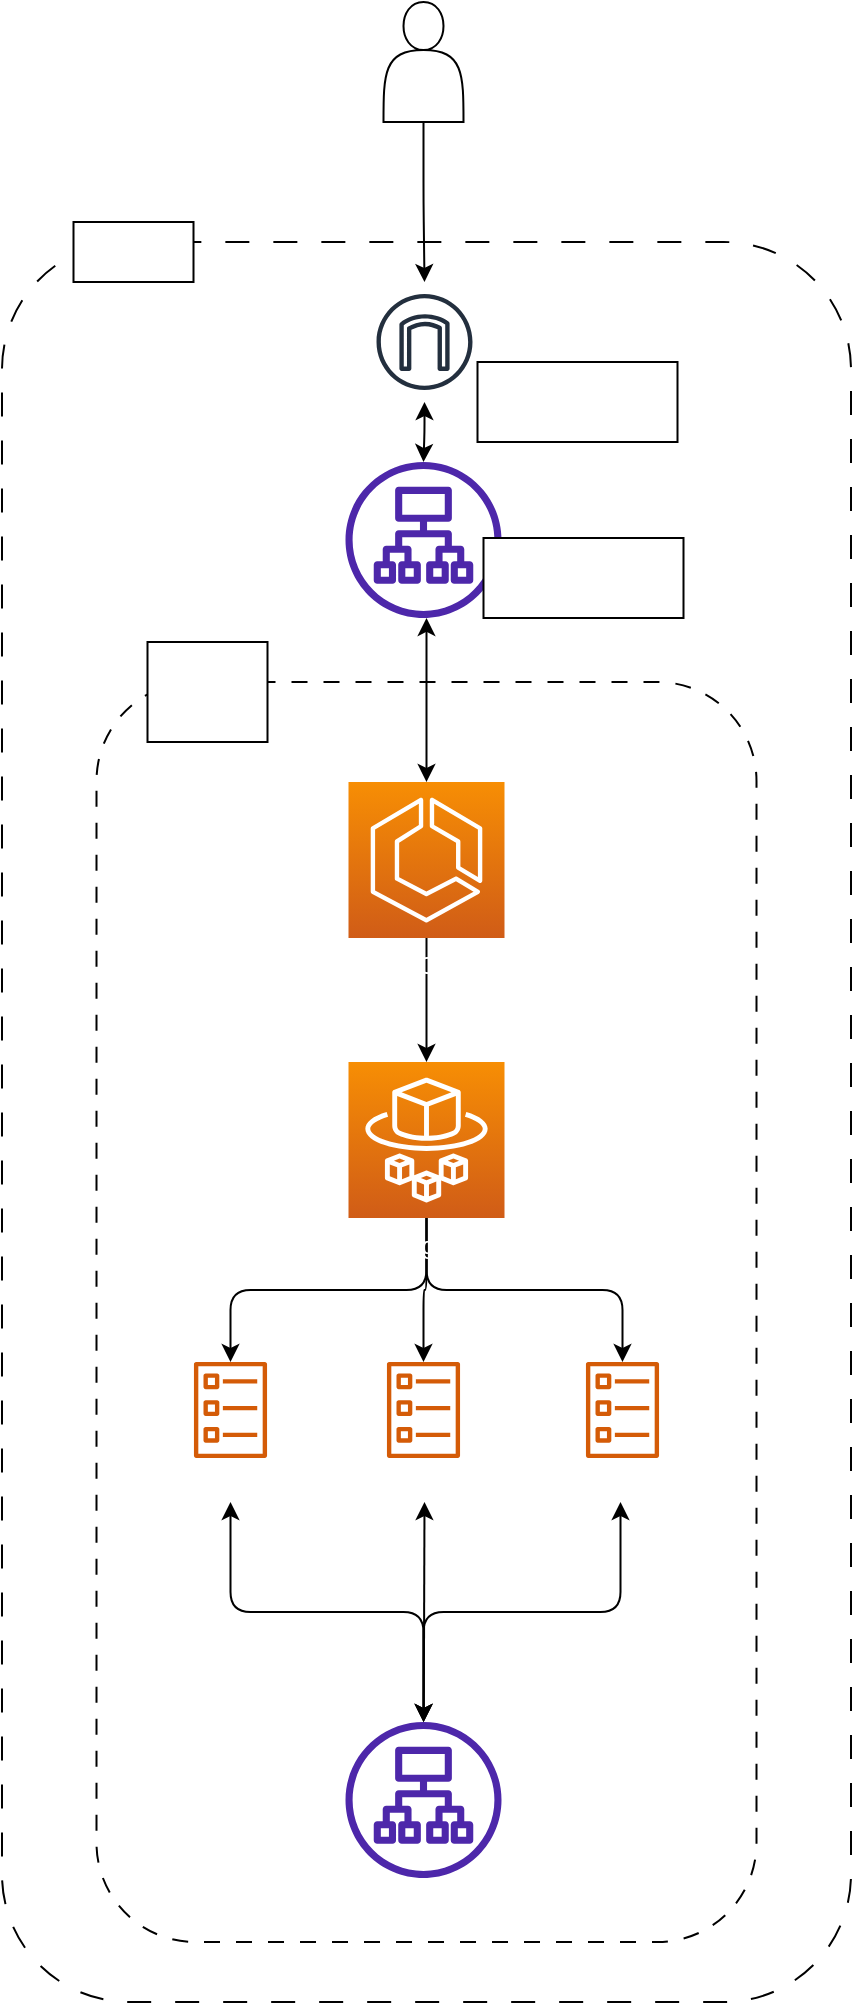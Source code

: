 <mxfile>
    <diagram id="N9QRYx7wn-zpyOPovLZV" name="v1">
        <mxGraphModel dx="2463" dy="1099" grid="1" gridSize="10" guides="1" tooltips="1" connect="1" arrows="1" fold="1" page="1" pageScale="1" pageWidth="850" pageHeight="1100" math="0" shadow="0">
            <root>
                <mxCell id="0"/>
                <mxCell id="1" parent="0"/>
                <mxCell id="22" value="" style="rounded=1;whiteSpace=wrap;html=1;strokeColor=default;fontColor=#FFFFFF;fillColor=default;dashed=1;dashPattern=12 12;" parent="1" vertex="1">
                    <mxGeometry x="213" y="160" width="424.5" height="880" as="geometry"/>
                </mxCell>
                <mxCell id="2" value="" style="rounded=1;whiteSpace=wrap;html=1;dashed=1;dashPattern=8 8;" parent="1" vertex="1">
                    <mxGeometry x="260.25" y="380" width="330" height="630" as="geometry"/>
                </mxCell>
                <mxCell id="25" style="edgeStyle=elbowEdgeStyle;elbow=vertical;html=1;entryX=0.5;entryY=0;entryDx=0;entryDy=0;entryPerimeter=0;fontColor=#FFFFFF;startArrow=none;startFill=0;" parent="1" source="3" target="4" edge="1">
                    <mxGeometry relative="1" as="geometry"/>
                </mxCell>
                <mxCell id="3" value="ECS" style="sketch=0;points=[[0,0,0],[0.25,0,0],[0.5,0,0],[0.75,0,0],[1,0,0],[0,1,0],[0.25,1,0],[0.5,1,0],[0.75,1,0],[1,1,0],[0,0.25,0],[0,0.5,0],[0,0.75,0],[1,0.25,0],[1,0.5,0],[1,0.75,0]];outlineConnect=0;fontColor=#FFFFFF;gradientColor=#F78E04;gradientDirection=north;fillColor=#D05C17;strokeColor=#ffffff;dashed=0;verticalLabelPosition=bottom;verticalAlign=top;align=center;html=1;fontSize=12;fontStyle=0;aspect=fixed;shape=mxgraph.aws4.resourceIcon;resIcon=mxgraph.aws4.ecs;dashPattern=8 8;" parent="1" vertex="1">
                    <mxGeometry x="386.25" y="430" width="78" height="78" as="geometry"/>
                </mxCell>
                <mxCell id="26" style="edgeStyle=elbowEdgeStyle;elbow=vertical;html=1;fontColor=#FFFFFF;startArrow=none;startFill=0;" parent="1" source="4" target="5" edge="1">
                    <mxGeometry relative="1" as="geometry"/>
                </mxCell>
                <mxCell id="27" style="edgeStyle=elbowEdgeStyle;elbow=vertical;html=1;fontColor=#FFFFFF;startArrow=none;startFill=0;" parent="1" source="4" target="6" edge="1">
                    <mxGeometry relative="1" as="geometry"/>
                </mxCell>
                <mxCell id="28" style="edgeStyle=elbowEdgeStyle;elbow=vertical;html=1;fontColor=#FFFFFF;startArrow=none;startFill=0;" parent="1" source="4" target="7" edge="1">
                    <mxGeometry relative="1" as="geometry"/>
                </mxCell>
                <mxCell id="4" value="Fargate" style="sketch=0;points=[[0,0,0],[0.25,0,0],[0.5,0,0],[0.75,0,0],[1,0,0],[0,1,0],[0.25,1,0],[0.5,1,0],[0.75,1,0],[1,1,0],[0,0.25,0],[0,0.5,0],[0,0.75,0],[1,0.25,0],[1,0.5,0],[1,0.75,0]];outlineConnect=0;fontColor=#FFFFFF;gradientColor=#F78E04;gradientDirection=north;fillColor=#D05C17;strokeColor=#ffffff;dashed=0;verticalLabelPosition=bottom;verticalAlign=top;align=center;html=1;fontSize=12;fontStyle=0;aspect=fixed;shape=mxgraph.aws4.resourceIcon;resIcon=mxgraph.aws4.fargate;dashPattern=8 8;" parent="1" vertex="1">
                    <mxGeometry x="386.25" y="570" width="78" height="78" as="geometry"/>
                </mxCell>
                <mxCell id="5" value="API Task" style="sketch=0;outlineConnect=0;fontColor=#FFFFFF;gradientColor=none;fillColor=#D45B07;strokeColor=none;dashed=0;verticalLabelPosition=bottom;verticalAlign=top;align=center;html=1;fontSize=12;fontStyle=0;aspect=fixed;pointerEvents=1;shape=mxgraph.aws4.ecs_task;dashPattern=8 8;" parent="1" vertex="1">
                    <mxGeometry x="308.75" y="720" width="37" height="48" as="geometry"/>
                </mxCell>
                <mxCell id="10" style="edgeStyle=none;html=1;fontColor=#FFFFFF;startArrow=classic;startFill=1;" parent="1" target="9" edge="1">
                    <mxGeometry relative="1" as="geometry">
                        <mxPoint x="424.25" y="790" as="sourcePoint"/>
                    </mxGeometry>
                </mxCell>
                <mxCell id="6" value="grpc Task" style="sketch=0;outlineConnect=0;fontColor=#FFFFFF;gradientColor=none;fillColor=#D45B07;strokeColor=none;dashed=0;verticalLabelPosition=bottom;verticalAlign=top;align=center;html=1;fontSize=12;fontStyle=0;aspect=fixed;pointerEvents=1;shape=mxgraph.aws4.ecs_task;dashPattern=8 8;" parent="1" vertex="1">
                    <mxGeometry x="405.25" y="720" width="37" height="48" as="geometry"/>
                </mxCell>
                <mxCell id="7" value="rmq-consumer Task" style="sketch=0;outlineConnect=0;fontColor=#FFFFFF;gradientColor=none;fillColor=#D45B07;strokeColor=none;dashed=0;verticalLabelPosition=bottom;verticalAlign=top;align=center;html=1;fontSize=12;fontStyle=0;aspect=fixed;pointerEvents=1;shape=mxgraph.aws4.ecs_task;dashPattern=8 8;" parent="1" vertex="1">
                    <mxGeometry x="504.75" y="720" width="37" height="48" as="geometry"/>
                </mxCell>
                <mxCell id="11" style="edgeStyle=elbowEdgeStyle;html=1;fontColor=#FFFFFF;startArrow=classic;startFill=1;elbow=vertical;" parent="1" source="9" edge="1">
                    <mxGeometry relative="1" as="geometry">
                        <mxPoint x="522.25" y="790" as="targetPoint"/>
                    </mxGeometry>
                </mxCell>
                <mxCell id="12" style="edgeStyle=elbowEdgeStyle;elbow=vertical;html=1;fontColor=#FFFFFF;startArrow=classic;startFill=1;" parent="1" source="9" edge="1">
                    <mxGeometry relative="1" as="geometry">
                        <mxPoint x="327.25" y="790" as="targetPoint"/>
                    </mxGeometry>
                </mxCell>
                <mxCell id="9" value="Internal LoadBalancer" style="sketch=0;outlineConnect=0;fontColor=#FFFFFF;gradientColor=none;fillColor=#4D27AA;strokeColor=none;dashed=0;verticalLabelPosition=bottom;verticalAlign=top;align=center;html=1;fontSize=12;fontStyle=0;aspect=fixed;pointerEvents=1;shape=mxgraph.aws4.application_load_balancer;dashPattern=8 8;" parent="1" vertex="1">
                    <mxGeometry x="384.75" y="900" width="78" height="78" as="geometry"/>
                </mxCell>
                <mxCell id="14" style="edgeStyle=elbowEdgeStyle;elbow=vertical;html=1;fontColor=#FFFFFF;startArrow=classic;startFill=1;entryX=0.5;entryY=0;entryDx=0;entryDy=0;entryPerimeter=0;" parent="1" source="13" target="3" edge="1">
                    <mxGeometry relative="1" as="geometry">
                        <Array as="points">
                            <mxPoint x="425.25" y="390"/>
                        </Array>
                    </mxGeometry>
                </mxCell>
                <mxCell id="13" value="" style="sketch=0;outlineConnect=0;fontColor=#FFFFFF;gradientColor=none;fillColor=#4D27AA;strokeColor=none;dashed=0;verticalLabelPosition=bottom;verticalAlign=top;align=center;html=1;fontSize=12;fontStyle=0;aspect=fixed;pointerEvents=1;shape=mxgraph.aws4.application_load_balancer;dashPattern=8 8;spacingLeft=0;spacingRight=0;spacingBottom=0;" parent="1" vertex="1">
                    <mxGeometry x="384.75" y="270" width="78" height="78" as="geometry"/>
                </mxCell>
                <mxCell id="30" style="edgeStyle=elbowEdgeStyle;elbow=vertical;html=1;fontColor=#FFFFFF;startArrow=none;startFill=0;" parent="1" source="15" target="18" edge="1">
                    <mxGeometry relative="1" as="geometry"/>
                </mxCell>
                <mxCell id="15" value="" style="shape=actor;whiteSpace=wrap;html=1;fontColor=#FFFFFF;" parent="1" vertex="1">
                    <mxGeometry x="403.75" y="40" width="40" height="60" as="geometry"/>
                </mxCell>
                <mxCell id="29" style="edgeStyle=elbowEdgeStyle;elbow=vertical;html=1;fontColor=#FFFFFF;startArrow=classic;startFill=1;" parent="1" source="18" target="13" edge="1">
                    <mxGeometry relative="1" as="geometry"/>
                </mxCell>
                <mxCell id="18" value="" style="sketch=0;outlineConnect=0;fontColor=#232F3E;gradientColor=none;strokeColor=#232F3E;fillColor=#ffffff;dashed=0;verticalLabelPosition=bottom;verticalAlign=top;align=center;html=1;fontSize=12;fontStyle=0;aspect=fixed;shape=mxgraph.aws4.resourceIcon;resIcon=mxgraph.aws4.internet_gateway;" parent="1" vertex="1">
                    <mxGeometry x="394.25" y="180" width="60" height="60" as="geometry"/>
                </mxCell>
                <mxCell id="19" value="Default&lt;br&gt;Public Subnet" style="text;html=1;strokeColor=default;fillColor=default;align=center;verticalAlign=middle;whiteSpace=wrap;rounded=0;fontColor=#FFFFFF;" parent="1" vertex="1">
                    <mxGeometry x="285.75" y="360" width="60" height="50" as="geometry"/>
                </mxCell>
                <mxCell id="20" value="Default Internet Gateway" style="text;html=1;strokeColor=default;fillColor=default;align=center;verticalAlign=middle;whiteSpace=wrap;rounded=0;fontColor=#FFFFFF;" parent="1" vertex="1">
                    <mxGeometry x="450.75" y="220" width="100" height="40" as="geometry"/>
                </mxCell>
                <mxCell id="21" value="External LoadBalancer" style="text;html=1;strokeColor=default;fillColor=default;align=center;verticalAlign=middle;whiteSpace=wrap;rounded=0;fontColor=#FFFFFF;" parent="1" vertex="1">
                    <mxGeometry x="453.75" y="308" width="100" height="40" as="geometry"/>
                </mxCell>
                <mxCell id="24" value="Default VPC" style="text;html=1;strokeColor=default;fillColor=default;align=center;verticalAlign=middle;whiteSpace=wrap;rounded=0;fontColor=#FFFFFF;" parent="1" vertex="1">
                    <mxGeometry x="248.75" y="150" width="60" height="30" as="geometry"/>
                </mxCell>
            </root>
        </mxGraphModel>
    </diagram>
    <diagram name="v2" id="DFxNjS_2CUx3qaEgrgcp">
        <mxGraphModel dx="2028" dy="905" grid="1" gridSize="10" guides="1" tooltips="1" connect="1" arrows="1" fold="1" page="1" pageScale="1" pageWidth="850" pageHeight="1100" math="0" shadow="0">
            <root>
                <mxCell id="iVcGrAR-wwBEdjC-Baw3-0"/>
                <mxCell id="iVcGrAR-wwBEdjC-Baw3-1" parent="iVcGrAR-wwBEdjC-Baw3-0"/>
                <mxCell id="iVcGrAR-wwBEdjC-Baw3-2" value="" style="rounded=1;whiteSpace=wrap;html=1;strokeColor=default;fontColor=#FFFFFF;fillColor=default;dashed=1;dashPattern=12 12;" parent="iVcGrAR-wwBEdjC-Baw3-1" vertex="1">
                    <mxGeometry x="172" y="130" width="507" height="950" as="geometry"/>
                </mxCell>
                <mxCell id="iVcGrAR-wwBEdjC-Baw3-3" value="" style="rounded=1;whiteSpace=wrap;html=1;dashed=1;dashPattern=8 8;" parent="iVcGrAR-wwBEdjC-Baw3-1" vertex="1">
                    <mxGeometry x="219.25" y="420" width="429.75" height="630" as="geometry"/>
                </mxCell>
                <mxCell id="iVcGrAR-wwBEdjC-Baw3-4" style="edgeStyle=elbowEdgeStyle;elbow=vertical;html=1;entryX=0.5;entryY=0;entryDx=0;entryDy=0;entryPerimeter=0;fontColor=#FFFFFF;startArrow=none;startFill=0;" parent="iVcGrAR-wwBEdjC-Baw3-1" source="iVcGrAR-wwBEdjC-Baw3-5" target="iVcGrAR-wwBEdjC-Baw3-9" edge="1">
                    <mxGeometry relative="1" as="geometry"/>
                </mxCell>
                <mxCell id="iVcGrAR-wwBEdjC-Baw3-5" value="ECS" style="sketch=0;points=[[0,0,0],[0.25,0,0],[0.5,0,0],[0.75,0,0],[1,0,0],[0,1,0],[0.25,1,0],[0.5,1,0],[0.75,1,0],[1,1,0],[0,0.25,0],[0,0.5,0],[0,0.75,0],[1,0.25,0],[1,0.5,0],[1,0.75,0]];outlineConnect=0;fontColor=#FFFFFF;gradientColor=#F78E04;gradientDirection=north;fillColor=#D05C17;strokeColor=#ffffff;dashed=0;verticalLabelPosition=bottom;verticalAlign=top;align=center;html=1;fontSize=12;fontStyle=0;aspect=fixed;shape=mxgraph.aws4.resourceIcon;resIcon=mxgraph.aws4.ecs;dashPattern=8 8;" parent="iVcGrAR-wwBEdjC-Baw3-1" vertex="1">
                    <mxGeometry x="386.5" y="520" width="78" height="78" as="geometry"/>
                </mxCell>
                <mxCell id="iVcGrAR-wwBEdjC-Baw3-6" style="edgeStyle=elbowEdgeStyle;elbow=vertical;html=1;fontColor=#FFFFFF;startArrow=none;startFill=0;" parent="iVcGrAR-wwBEdjC-Baw3-1" source="iVcGrAR-wwBEdjC-Baw3-9" target="iVcGrAR-wwBEdjC-Baw3-10" edge="1">
                    <mxGeometry relative="1" as="geometry"/>
                </mxCell>
                <mxCell id="iVcGrAR-wwBEdjC-Baw3-7" style="edgeStyle=elbowEdgeStyle;elbow=vertical;html=1;fontColor=#FFFFFF;startArrow=none;startFill=0;" parent="iVcGrAR-wwBEdjC-Baw3-1" source="iVcGrAR-wwBEdjC-Baw3-9" target="iVcGrAR-wwBEdjC-Baw3-12" edge="1">
                    <mxGeometry relative="1" as="geometry"/>
                </mxCell>
                <mxCell id="iVcGrAR-wwBEdjC-Baw3-8" style="edgeStyle=elbowEdgeStyle;elbow=vertical;html=1;fontColor=#FFFFFF;startArrow=none;startFill=0;" parent="iVcGrAR-wwBEdjC-Baw3-1" source="iVcGrAR-wwBEdjC-Baw3-9" target="iVcGrAR-wwBEdjC-Baw3-13" edge="1">
                    <mxGeometry relative="1" as="geometry"/>
                </mxCell>
                <mxCell id="iVcGrAR-wwBEdjC-Baw3-9" value="Fargate" style="sketch=0;points=[[0,0,0],[0.25,0,0],[0.5,0,0],[0.75,0,0],[1,0,0],[0,1,0],[0.25,1,0],[0.5,1,0],[0.75,1,0],[1,1,0],[0,0.25,0],[0,0.5,0],[0,0.75,0],[1,0.25,0],[1,0.5,0],[1,0.75,0]];outlineConnect=0;fontColor=#FFFFFF;gradientColor=#F78E04;gradientDirection=north;fillColor=#D05C17;strokeColor=#ffffff;dashed=0;verticalLabelPosition=bottom;verticalAlign=top;align=center;html=1;fontSize=12;fontStyle=0;aspect=fixed;shape=mxgraph.aws4.resourceIcon;resIcon=mxgraph.aws4.fargate;dashPattern=8 8;" parent="iVcGrAR-wwBEdjC-Baw3-1" vertex="1">
                    <mxGeometry x="386" y="660" width="78" height="78" as="geometry"/>
                </mxCell>
                <mxCell id="iVcGrAR-wwBEdjC-Baw3-10" value="API Task" style="sketch=0;outlineConnect=0;fontColor=#FFFFFF;gradientColor=none;fillColor=#D45B07;strokeColor=none;dashed=0;verticalLabelPosition=bottom;verticalAlign=top;align=center;html=1;fontSize=12;fontStyle=0;aspect=fixed;pointerEvents=1;shape=mxgraph.aws4.ecs_task;dashPattern=8 8;spacingLeft=-57;" parent="iVcGrAR-wwBEdjC-Baw3-1" vertex="1">
                    <mxGeometry x="309" y="800" width="37" height="48" as="geometry"/>
                </mxCell>
                <mxCell id="iVcGrAR-wwBEdjC-Baw3-11" style="edgeStyle=none;html=1;fontColor=#FFFFFF;startArrow=classic;startFill=1;" parent="iVcGrAR-wwBEdjC-Baw3-1" source="iVcGrAR-wwBEdjC-Baw3-12" target="iVcGrAR-wwBEdjC-Baw3-16" edge="1">
                    <mxGeometry relative="1" as="geometry">
                        <mxPoint x="383.25" y="830" as="sourcePoint"/>
                    </mxGeometry>
                </mxCell>
                <mxCell id="iVcGrAR-wwBEdjC-Baw3-12" value="grpc Task" style="sketch=0;outlineConnect=0;fontColor=#FFFFFF;gradientColor=none;fillColor=#D45B07;strokeColor=none;dashed=0;verticalLabelPosition=bottom;verticalAlign=top;align=center;html=1;fontSize=12;fontStyle=0;aspect=fixed;pointerEvents=1;shape=mxgraph.aws4.ecs_task;dashPattern=8 8;spacingLeft=-63;" parent="iVcGrAR-wwBEdjC-Baw3-1" vertex="1">
                    <mxGeometry x="406.5" y="800" width="37" height="48" as="geometry"/>
                </mxCell>
                <mxCell id="iVcGrAR-wwBEdjC-Baw3-13" value="rmq-csm Task" style="sketch=0;outlineConnect=0;fontColor=#FFFFFF;gradientColor=none;fillColor=#D45B07;strokeColor=none;dashed=0;verticalLabelPosition=bottom;verticalAlign=top;align=center;html=1;fontSize=12;fontStyle=0;aspect=fixed;pointerEvents=1;shape=mxgraph.aws4.ecs_task;dashPattern=8 8;spacingLeft=-82;" parent="iVcGrAR-wwBEdjC-Baw3-1" vertex="1">
                    <mxGeometry x="505" y="800" width="37" height="48" as="geometry"/>
                </mxCell>
                <mxCell id="iVcGrAR-wwBEdjC-Baw3-14" style="edgeStyle=elbowEdgeStyle;html=1;fontColor=#FFFFFF;startArrow=classic;startFill=1;elbow=vertical;" parent="iVcGrAR-wwBEdjC-Baw3-1" source="iVcGrAR-wwBEdjC-Baw3-16" target="iVcGrAR-wwBEdjC-Baw3-13" edge="1">
                    <mxGeometry relative="1" as="geometry">
                        <mxPoint x="481.25" y="830" as="targetPoint"/>
                        <Array as="points">
                            <mxPoint x="469" y="890"/>
                        </Array>
                    </mxGeometry>
                </mxCell>
                <mxCell id="iVcGrAR-wwBEdjC-Baw3-15" style="edgeStyle=elbowEdgeStyle;elbow=vertical;html=1;fontColor=#FFFFFF;startArrow=classic;startFill=1;" parent="iVcGrAR-wwBEdjC-Baw3-1" source="iVcGrAR-wwBEdjC-Baw3-16" target="iVcGrAR-wwBEdjC-Baw3-10" edge="1">
                    <mxGeometry relative="1" as="geometry">
                        <mxPoint x="286.25" y="830" as="targetPoint"/>
                        <Array as="points">
                            <mxPoint x="349" y="890"/>
                        </Array>
                    </mxGeometry>
                </mxCell>
                <mxCell id="iVcGrAR-wwBEdjC-Baw3-16" value="Internal LoadBalancer" style="sketch=0;outlineConnect=0;fontColor=#FFFFFF;gradientColor=none;fillColor=#4D27AA;strokeColor=none;dashed=0;verticalLabelPosition=bottom;verticalAlign=top;align=center;html=1;fontSize=12;fontStyle=0;aspect=fixed;pointerEvents=1;shape=mxgraph.aws4.application_load_balancer;dashPattern=8 8;" parent="iVcGrAR-wwBEdjC-Baw3-1" vertex="1">
                    <mxGeometry x="385" y="940" width="78" height="78" as="geometry"/>
                </mxCell>
                <mxCell id="uVHJasyBs-fy_94zQ9fE-11" style="edgeStyle=elbowEdgeStyle;elbow=vertical;html=1;strokeColor=#2D7600;strokeWidth=3;fontColor=#FFFFFF;startArrow=none;startFill=0;endArrow=classic;endFill=1;fillColor=#60a917;" parent="iVcGrAR-wwBEdjC-Baw3-1" source="iVcGrAR-wwBEdjC-Baw3-20" target="iVcGrAR-wwBEdjC-Baw3-22" edge="1">
                    <mxGeometry relative="1" as="geometry"/>
                </mxCell>
                <mxCell id="iVcGrAR-wwBEdjC-Baw3-20" value="" style="shape=actor;whiteSpace=wrap;html=1;fontColor=#FFFFFF;" parent="iVcGrAR-wwBEdjC-Baw3-1" vertex="1">
                    <mxGeometry x="403.5" y="10" width="40" height="60" as="geometry"/>
                </mxCell>
                <mxCell id="iVcGrAR-wwBEdjC-Baw3-22" value="Internet Gateway" style="sketch=0;outlineConnect=0;fontColor=#FFFFFF;gradientColor=none;strokeColor=#232F3E;fillColor=#ffffff;dashed=0;verticalLabelPosition=bottom;verticalAlign=top;align=center;html=1;fontSize=12;fontStyle=0;aspect=fixed;shape=mxgraph.aws4.resourceIcon;resIcon=mxgraph.aws4.internet_gateway;" parent="iVcGrAR-wwBEdjC-Baw3-1" vertex="1">
                    <mxGeometry x="394" y="160" width="60" height="60" as="geometry"/>
                </mxCell>
                <mxCell id="iVcGrAR-wwBEdjC-Baw3-23" value="Private Subnet" style="text;html=1;strokeColor=default;fillColor=default;align=center;verticalAlign=middle;whiteSpace=wrap;rounded=0;fontColor=#FFFFFF;" parent="iVcGrAR-wwBEdjC-Baw3-1" vertex="1">
                    <mxGeometry x="244.75" y="410" width="60" height="30" as="geometry"/>
                </mxCell>
                <mxCell id="iVcGrAR-wwBEdjC-Baw3-26" value="VPC" style="text;html=1;strokeColor=default;fillColor=default;align=center;verticalAlign=middle;whiteSpace=wrap;rounded=0;fontColor=#FFFFFF;" parent="iVcGrAR-wwBEdjC-Baw3-1" vertex="1">
                    <mxGeometry x="219" y="110" width="60" height="30" as="geometry"/>
                </mxCell>
                <mxCell id="uVHJasyBs-fy_94zQ9fE-0" value="" style="rounded=1;whiteSpace=wrap;html=1;dashed=1;dashPattern=12 12;strokeColor=default;fontColor=#FFFFFF;fillColor=default;" parent="iVcGrAR-wwBEdjC-Baw3-1" vertex="1">
                    <mxGeometry x="231.12" y="260" width="387.88" height="130" as="geometry"/>
                </mxCell>
                <mxCell id="uVHJasyBs-fy_94zQ9fE-1" value="Public Subnet" style="text;html=1;strokeColor=default;fillColor=default;align=center;verticalAlign=middle;whiteSpace=wrap;rounded=0;fontColor=#FFFFFF;" parent="iVcGrAR-wwBEdjC-Baw3-1" vertex="1">
                    <mxGeometry x="239" y="245" width="60" height="30" as="geometry"/>
                </mxCell>
                <mxCell id="uVHJasyBs-fy_94zQ9fE-2" value="" style="sketch=0;outlineConnect=0;fontColor=#232F3E;gradientColor=none;fillColor=#4D27AA;strokeColor=none;dashed=0;verticalLabelPosition=bottom;verticalAlign=top;align=center;html=1;fontSize=12;fontStyle=0;aspect=fixed;pointerEvents=1;shape=mxgraph.aws4.nat_gateway;dashPattern=12 12;" parent="iVcGrAR-wwBEdjC-Baw3-1" vertex="1">
                    <mxGeometry x="299" y="290" width="78" height="78" as="geometry"/>
                </mxCell>
                <mxCell id="uVHJasyBs-fy_94zQ9fE-3" value="NAT GATEWAY" style="text;html=1;strokeColor=default;fillColor=default;align=center;verticalAlign=middle;whiteSpace=wrap;rounded=0;fontColor=#FFFFFF;" parent="iVcGrAR-wwBEdjC-Baw3-1" vertex="1">
                    <mxGeometry x="249" y="344" width="60" height="30" as="geometry"/>
                </mxCell>
                <mxCell id="uVHJasyBs-fy_94zQ9fE-4" style="edgeStyle=elbowEdgeStyle;elbow=vertical;html=1;fontColor=#FFFFFF;startArrow=none;startFill=0;strokeWidth=3;exitX=0.25;exitY=0;exitDx=0;exitDy=0;exitPerimeter=0;" parent="iVcGrAR-wwBEdjC-Baw3-1" source="iVcGrAR-wwBEdjC-Baw3-5" target="uVHJasyBs-fy_94zQ9fE-2" edge="1">
                    <mxGeometry relative="1" as="geometry"/>
                </mxCell>
                <mxCell id="uVHJasyBs-fy_94zQ9fE-5" style="edgeStyle=elbowEdgeStyle;elbow=vertical;html=1;entryX=0.75;entryY=0;entryDx=0;entryDy=0;entryPerimeter=0;strokeWidth=3;fontColor=#FFFFFF;startArrow=none;startFill=0;fillColor=#60a917;strokeColor=#2D7600;" parent="iVcGrAR-wwBEdjC-Baw3-1" source="iVcGrAR-wwBEdjC-Baw3-18" target="iVcGrAR-wwBEdjC-Baw3-5" edge="1">
                    <mxGeometry relative="1" as="geometry"/>
                </mxCell>
                <mxCell id="iVcGrAR-wwBEdjC-Baw3-18" value="" style="sketch=0;outlineConnect=0;fontColor=#FFFFFF;gradientColor=none;fillColor=#4D27AA;strokeColor=none;dashed=0;verticalLabelPosition=bottom;verticalAlign=top;align=center;html=1;fontSize=12;fontStyle=0;aspect=fixed;pointerEvents=1;shape=mxgraph.aws4.application_load_balancer;dashPattern=8 8;spacingLeft=0;spacingRight=0;spacingBottom=0;" parent="iVcGrAR-wwBEdjC-Baw3-1" vertex="1">
                    <mxGeometry x="463" y="296" width="78" height="78" as="geometry"/>
                </mxCell>
                <mxCell id="iVcGrAR-wwBEdjC-Baw3-25" value="LoadBalancer" style="text;html=1;strokeColor=default;fillColor=default;align=center;verticalAlign=middle;whiteSpace=wrap;rounded=0;fontColor=#FFFFFF;" parent="iVcGrAR-wwBEdjC-Baw3-1" vertex="1">
                    <mxGeometry x="532" y="338" width="81" height="36" as="geometry"/>
                </mxCell>
                <mxCell id="uVHJasyBs-fy_94zQ9fE-9" style="edgeStyle=elbowEdgeStyle;elbow=vertical;html=1;strokeWidth=3;fontColor=#FFFFFF;startArrow=classic;startFill=1;endArrow=none;endFill=0;" parent="iVcGrAR-wwBEdjC-Baw3-1" source="iVcGrAR-wwBEdjC-Baw3-22" target="uVHJasyBs-fy_94zQ9fE-2" edge="1">
                    <mxGeometry relative="1" as="geometry">
                        <Array as="points">
                            <mxPoint x="339" y="190"/>
                            <mxPoint x="329" y="220"/>
                            <mxPoint x="379" y="240"/>
                        </Array>
                    </mxGeometry>
                </mxCell>
                <mxCell id="uVHJasyBs-fy_94zQ9fE-10" style="edgeStyle=elbowEdgeStyle;elbow=vertical;html=1;strokeWidth=3;fontColor=#FFFFFF;startArrow=none;startFill=0;endArrow=classic;endFill=1;strokeColor=#2D7600;fillColor=#60a917;" parent="iVcGrAR-wwBEdjC-Baw3-1" source="iVcGrAR-wwBEdjC-Baw3-22" target="iVcGrAR-wwBEdjC-Baw3-18" edge="1">
                    <mxGeometry relative="1" as="geometry">
                        <Array as="points">
                            <mxPoint x="499" y="190"/>
                        </Array>
                    </mxGeometry>
                </mxCell>
            </root>
        </mxGraphModel>
    </diagram>
</mxfile>